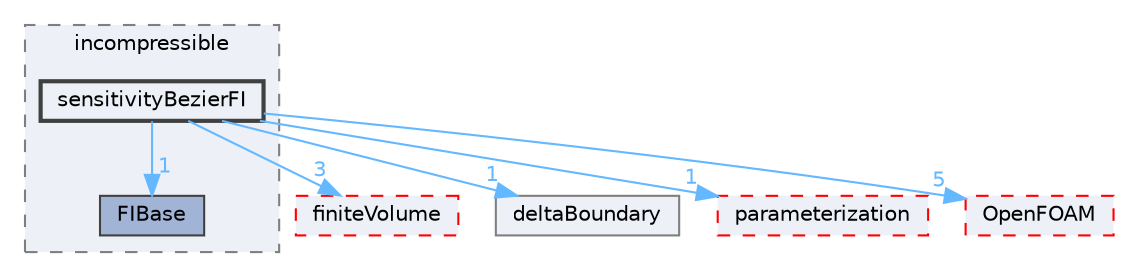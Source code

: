 digraph "src/optimisation/adjointOptimisation/adjoint/optimisation/adjointSensitivity/incompressible/sensitivityBezierFI"
{
 // LATEX_PDF_SIZE
  bgcolor="transparent";
  edge [fontname=Helvetica,fontsize=10,labelfontname=Helvetica,labelfontsize=10];
  node [fontname=Helvetica,fontsize=10,shape=box,height=0.2,width=0.4];
  compound=true
  subgraph clusterdir_2b473d201aab52bb890a8b3370c59272 {
    graph [ bgcolor="#edf0f7", pencolor="grey50", label="incompressible", fontname=Helvetica,fontsize=10 style="filled,dashed", URL="dir_2b473d201aab52bb890a8b3370c59272.html",tooltip=""]
  dir_71a22054458ddf5c230228f7a7c3f1b7 [label="FIBase", fillcolor="#a2b4d6", color="grey25", style="filled", URL="dir_71a22054458ddf5c230228f7a7c3f1b7.html",tooltip=""];
  dir_1ca67c01686de02c8c319a8b8a45395f [label="sensitivityBezierFI", fillcolor="#edf0f7", color="grey25", style="filled,bold", URL="dir_1ca67c01686de02c8c319a8b8a45395f.html",tooltip=""];
  }
  dir_9bd15774b555cf7259a6fa18f99fe99b [label="finiteVolume", fillcolor="#edf0f7", color="red", style="filled,dashed", URL="dir_9bd15774b555cf7259a6fa18f99fe99b.html",tooltip=""];
  dir_b2bffebd305523ae74de52534349e8c7 [label="deltaBoundary", fillcolor="#edf0f7", color="grey50", style="filled", URL="dir_b2bffebd305523ae74de52534349e8c7.html",tooltip=""];
  dir_b99de617d441e60a7bad4cdf0a5e480b [label="parameterization", fillcolor="#edf0f7", color="red", style="filled,dashed", URL="dir_b99de617d441e60a7bad4cdf0a5e480b.html",tooltip=""];
  dir_c5473ff19b20e6ec4dfe5c310b3778a8 [label="OpenFOAM", fillcolor="#edf0f7", color="red", style="filled,dashed", URL="dir_c5473ff19b20e6ec4dfe5c310b3778a8.html",tooltip=""];
  dir_1ca67c01686de02c8c319a8b8a45395f->dir_71a22054458ddf5c230228f7a7c3f1b7 [headlabel="1", labeldistance=1.5 headhref="dir_003481_001317.html" href="dir_003481_001317.html" color="steelblue1" fontcolor="steelblue1"];
  dir_1ca67c01686de02c8c319a8b8a45395f->dir_9bd15774b555cf7259a6fa18f99fe99b [headlabel="3", labeldistance=1.5 headhref="dir_003481_001387.html" href="dir_003481_001387.html" color="steelblue1" fontcolor="steelblue1"];
  dir_1ca67c01686de02c8c319a8b8a45395f->dir_b2bffebd305523ae74de52534349e8c7 [headlabel="1", labeldistance=1.5 headhref="dir_003481_000839.html" href="dir_003481_000839.html" color="steelblue1" fontcolor="steelblue1"];
  dir_1ca67c01686de02c8c319a8b8a45395f->dir_b99de617d441e60a7bad4cdf0a5e480b [headlabel="1", labeldistance=1.5 headhref="dir_003481_002783.html" href="dir_003481_002783.html" color="steelblue1" fontcolor="steelblue1"];
  dir_1ca67c01686de02c8c319a8b8a45395f->dir_c5473ff19b20e6ec4dfe5c310b3778a8 [headlabel="5", labeldistance=1.5 headhref="dir_003481_002695.html" href="dir_003481_002695.html" color="steelblue1" fontcolor="steelblue1"];
}
